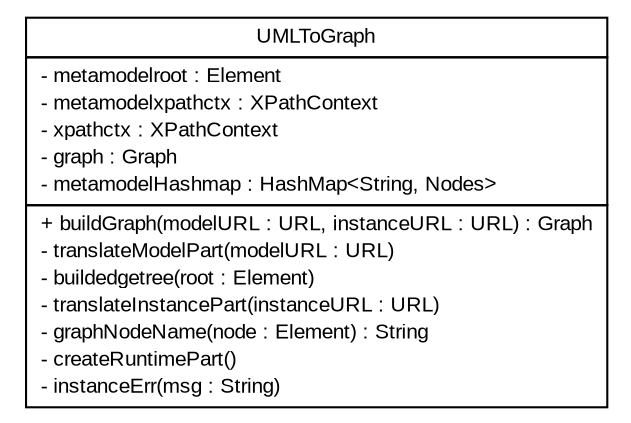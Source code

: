 #!/usr/local/bin/dot
#
# Class diagram 
# Generated by UMLGraph version 5.2 (http://www.umlgraph.org/)
#

digraph G {
	edge [fontname="arial",fontsize=10,labelfontname="arial",labelfontsize=10];
	node [fontname="arial",fontsize=10,shape=plaintext];
	nodesep=0.25;
	ranksep=0.5;
	// model.UMLToGraph
	c1141 [label=<<table title="model.UMLToGraph" border="0" cellborder="1" cellspacing="0" cellpadding="2" port="p" href="./UMLToGraph.html">
		<tr><td><table border="0" cellspacing="0" cellpadding="1">
<tr><td align="center" balign="center"> UMLToGraph </td></tr>
		</table></td></tr>
		<tr><td><table border="0" cellspacing="0" cellpadding="1">
<tr><td align="left" balign="left"> - metamodelroot : Element </td></tr>
<tr><td align="left" balign="left"> - metamodelxpathctx : XPathContext </td></tr>
<tr><td align="left" balign="left"> - xpathctx : XPathContext </td></tr>
<tr><td align="left" balign="left"> - graph : Graph </td></tr>
<tr><td align="left" balign="left"> - metamodelHashmap : HashMap&lt;String, Nodes&gt; </td></tr>
		</table></td></tr>
		<tr><td><table border="0" cellspacing="0" cellpadding="1">
<tr><td align="left" balign="left"> + buildGraph(modelURL : URL, instanceURL : URL) : Graph </td></tr>
<tr><td align="left" balign="left"> - translateModelPart(modelURL : URL) </td></tr>
<tr><td align="left" balign="left"> - buildedgetree(root : Element) </td></tr>
<tr><td align="left" balign="left"> - translateInstancePart(instanceURL : URL) </td></tr>
<tr><td align="left" balign="left"> - graphNodeName(node : Element) : String </td></tr>
<tr><td align="left" balign="left"> - createRuntimePart() </td></tr>
<tr><td align="left" balign="left"> - instanceErr(msg : String) </td></tr>
		</table></td></tr>
		</table>>, fontname="arial", fontcolor="black", fontsize=10.0];
}

